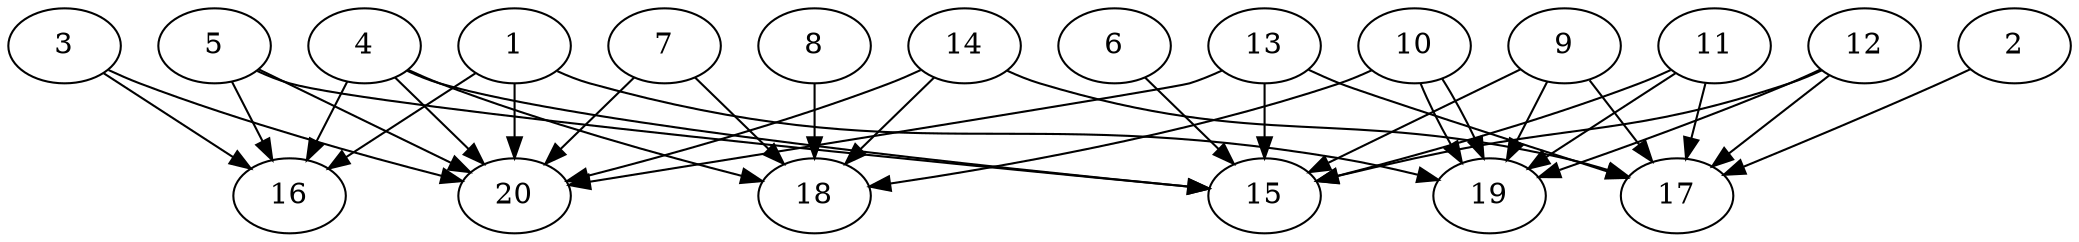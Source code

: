 // DAG automatically generated by daggen at Thu Oct  3 13:58:43 2019
// ./daggen --dot -n 20 --ccr 0.5 --fat 0.9 --regular 0.9 --density 0.5 --mindata 5242880 --maxdata 52428800 
digraph G {
  1 [size="83802112", alpha="0.02", expect_size="41901056"] 
  1 -> 16 [size ="41901056"]
  1 -> 19 [size ="41901056"]
  1 -> 20 [size ="41901056"]
  2 [size="24076288", alpha="0.07", expect_size="12038144"] 
  2 -> 17 [size ="12038144"]
  3 [size="103780352", alpha="0.18", expect_size="51890176"] 
  3 -> 16 [size ="51890176"]
  3 -> 20 [size ="51890176"]
  4 [size="51718144", alpha="0.08", expect_size="25859072"] 
  4 -> 15 [size ="25859072"]
  4 -> 16 [size ="25859072"]
  4 -> 18 [size ="25859072"]
  4 -> 20 [size ="25859072"]
  5 [size="71229440", alpha="0.02", expect_size="35614720"] 
  5 -> 15 [size ="35614720"]
  5 -> 16 [size ="35614720"]
  5 -> 20 [size ="35614720"]
  6 [size="10899456", alpha="0.06", expect_size="5449728"] 
  6 -> 15 [size ="5449728"]
  7 [size="101601280", alpha="0.09", expect_size="50800640"] 
  7 -> 18 [size ="50800640"]
  7 -> 20 [size ="50800640"]
  8 [size="15353856", alpha="0.15", expect_size="7676928"] 
  8 -> 18 [size ="7676928"]
  9 [size="53157888", alpha="0.16", expect_size="26578944"] 
  9 -> 15 [size ="26578944"]
  9 -> 17 [size ="26578944"]
  9 -> 19 [size ="26578944"]
  10 [size="25372672", alpha="0.12", expect_size="12686336"] 
  10 -> 18 [size ="12686336"]
  10 -> 19 [size ="12686336"]
  10 -> 19 [size ="12686336"]
  11 [size="95690752", alpha="0.03", expect_size="47845376"] 
  11 -> 15 [size ="47845376"]
  11 -> 17 [size ="47845376"]
  11 -> 19 [size ="47845376"]
  12 [size="12865536", alpha="0.11", expect_size="6432768"] 
  12 -> 15 [size ="6432768"]
  12 -> 17 [size ="6432768"]
  12 -> 19 [size ="6432768"]
  13 [size="45615104", alpha="0.18", expect_size="22807552"] 
  13 -> 15 [size ="22807552"]
  13 -> 17 [size ="22807552"]
  13 -> 20 [size ="22807552"]
  14 [size="37150720", alpha="0.09", expect_size="18575360"] 
  14 -> 17 [size ="18575360"]
  14 -> 18 [size ="18575360"]
  14 -> 20 [size ="18575360"]
  15 [size="77121536", alpha="0.17", expect_size="38560768"] 
  16 [size="85809152", alpha="0.19", expect_size="42904576"] 
  17 [size="20252672", alpha="0.15", expect_size="10126336"] 
  18 [size="62928896", alpha="0.10", expect_size="31464448"] 
  19 [size="39229440", alpha="0.00", expect_size="19614720"] 
  20 [size="22087680", alpha="0.07", expect_size="11043840"] 
}
